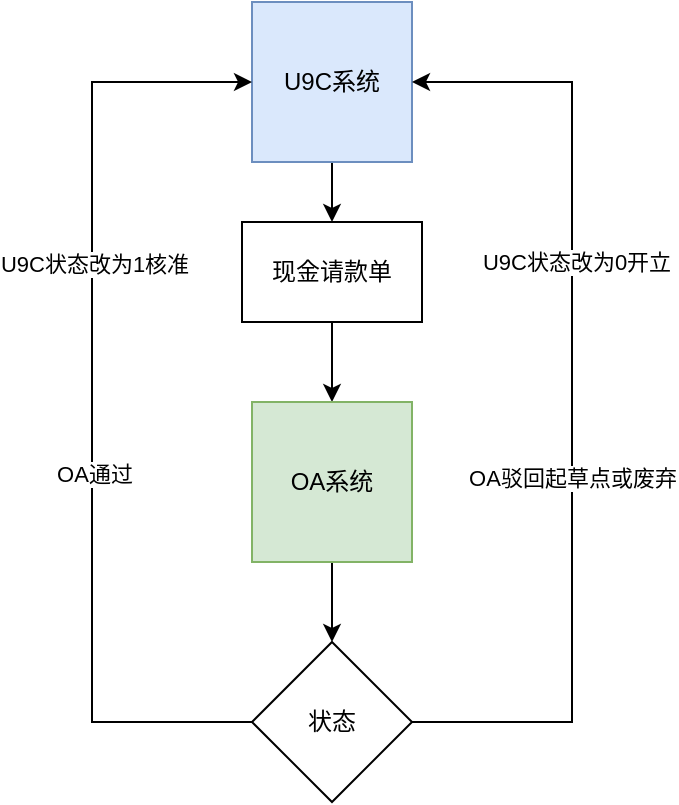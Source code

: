 <mxfile version="24.0.7" type="github">
  <diagram name="第 1 页" id="iPmQ9K_U2gNS-y8LuCwz">
    <mxGraphModel dx="746" dy="467" grid="0" gridSize="10" guides="1" tooltips="1" connect="1" arrows="1" fold="1" page="1" pageScale="1" pageWidth="827" pageHeight="1169" math="0" shadow="0">
      <root>
        <mxCell id="0" />
        <mxCell id="1" parent="0" />
        <mxCell id="sdLZfDL3anS9IySAevfo-4" style="edgeStyle=orthogonalEdgeStyle;rounded=0;orthogonalLoop=1;jettySize=auto;html=1;exitX=0.5;exitY=1;exitDx=0;exitDy=0;entryX=0.5;entryY=0;entryDx=0;entryDy=0;" edge="1" parent="1" source="sdLZfDL3anS9IySAevfo-1" target="sdLZfDL3anS9IySAevfo-2">
          <mxGeometry relative="1" as="geometry" />
        </mxCell>
        <mxCell id="sdLZfDL3anS9IySAevfo-1" value="U9C系统" style="whiteSpace=wrap;html=1;aspect=fixed;fillColor=#dae8fc;strokeColor=#6c8ebf;" vertex="1" parent="1">
          <mxGeometry x="240" y="40" width="80" height="80" as="geometry" />
        </mxCell>
        <mxCell id="sdLZfDL3anS9IySAevfo-5" style="edgeStyle=orthogonalEdgeStyle;rounded=0;orthogonalLoop=1;jettySize=auto;html=1;exitX=0.5;exitY=1;exitDx=0;exitDy=0;entryX=0.5;entryY=0;entryDx=0;entryDy=0;" edge="1" parent="1" source="sdLZfDL3anS9IySAevfo-2" target="sdLZfDL3anS9IySAevfo-3">
          <mxGeometry relative="1" as="geometry" />
        </mxCell>
        <mxCell id="sdLZfDL3anS9IySAevfo-2" value="现金请款单" style="rounded=0;whiteSpace=wrap;html=1;" vertex="1" parent="1">
          <mxGeometry x="235" y="150" width="90" height="50" as="geometry" />
        </mxCell>
        <mxCell id="sdLZfDL3anS9IySAevfo-7" style="edgeStyle=orthogonalEdgeStyle;rounded=0;orthogonalLoop=1;jettySize=auto;html=1;exitX=0.5;exitY=1;exitDx=0;exitDy=0;entryX=0.5;entryY=0;entryDx=0;entryDy=0;" edge="1" parent="1" source="sdLZfDL3anS9IySAevfo-3" target="sdLZfDL3anS9IySAevfo-6">
          <mxGeometry relative="1" as="geometry" />
        </mxCell>
        <mxCell id="sdLZfDL3anS9IySAevfo-3" value="OA系统" style="whiteSpace=wrap;html=1;aspect=fixed;fillColor=#d5e8d4;strokeColor=#82b366;" vertex="1" parent="1">
          <mxGeometry x="240" y="240" width="80" height="80" as="geometry" />
        </mxCell>
        <mxCell id="sdLZfDL3anS9IySAevfo-8" style="edgeStyle=orthogonalEdgeStyle;rounded=0;orthogonalLoop=1;jettySize=auto;html=1;exitX=1;exitY=0.5;exitDx=0;exitDy=0;entryX=1;entryY=0.5;entryDx=0;entryDy=0;" edge="1" parent="1" source="sdLZfDL3anS9IySAevfo-6" target="sdLZfDL3anS9IySAevfo-1">
          <mxGeometry relative="1" as="geometry">
            <Array as="points">
              <mxPoint x="400" y="400" />
              <mxPoint x="400" y="80" />
            </Array>
          </mxGeometry>
        </mxCell>
        <mxCell id="sdLZfDL3anS9IySAevfo-11" value="OA驳回起草点或废弃" style="edgeLabel;html=1;align=center;verticalAlign=middle;resizable=0;points=[];" vertex="1" connectable="0" parent="sdLZfDL3anS9IySAevfo-8">
          <mxGeometry x="-0.158" relative="1" as="geometry">
            <mxPoint as="offset" />
          </mxGeometry>
        </mxCell>
        <mxCell id="sdLZfDL3anS9IySAevfo-14" value="U9C状态改为0开立" style="edgeLabel;html=1;align=center;verticalAlign=middle;resizable=0;points=[];" vertex="1" connectable="0" parent="sdLZfDL3anS9IySAevfo-8">
          <mxGeometry x="0.292" y="-2" relative="1" as="geometry">
            <mxPoint as="offset" />
          </mxGeometry>
        </mxCell>
        <mxCell id="sdLZfDL3anS9IySAevfo-9" style="edgeStyle=orthogonalEdgeStyle;rounded=0;orthogonalLoop=1;jettySize=auto;html=1;exitX=0;exitY=0.5;exitDx=0;exitDy=0;entryX=0;entryY=0.5;entryDx=0;entryDy=0;" edge="1" parent="1" source="sdLZfDL3anS9IySAevfo-6" target="sdLZfDL3anS9IySAevfo-1">
          <mxGeometry relative="1" as="geometry">
            <Array as="points">
              <mxPoint x="160" y="400" />
              <mxPoint x="160" y="80" />
            </Array>
          </mxGeometry>
        </mxCell>
        <mxCell id="sdLZfDL3anS9IySAevfo-12" value="OA通过" style="edgeLabel;html=1;align=center;verticalAlign=middle;resizable=0;points=[];" vertex="1" connectable="0" parent="sdLZfDL3anS9IySAevfo-9">
          <mxGeometry x="-0.15" y="-1" relative="1" as="geometry">
            <mxPoint as="offset" />
          </mxGeometry>
        </mxCell>
        <mxCell id="sdLZfDL3anS9IySAevfo-13" value="U9C状态改为1核准" style="edgeLabel;html=1;align=center;verticalAlign=middle;resizable=0;points=[];" vertex="1" connectable="0" parent="sdLZfDL3anS9IySAevfo-9">
          <mxGeometry x="0.287" y="-1" relative="1" as="geometry">
            <mxPoint as="offset" />
          </mxGeometry>
        </mxCell>
        <mxCell id="sdLZfDL3anS9IySAevfo-6" value="状态" style="rhombus;whiteSpace=wrap;html=1;" vertex="1" parent="1">
          <mxGeometry x="240" y="360" width="80" height="80" as="geometry" />
        </mxCell>
      </root>
    </mxGraphModel>
  </diagram>
</mxfile>
